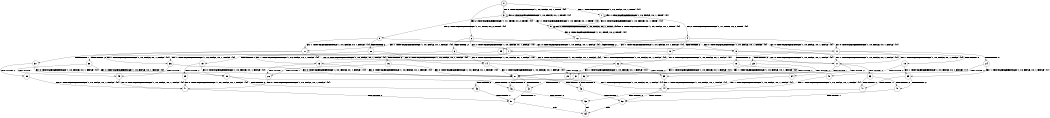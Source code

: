 digraph BCG {
size = "7, 10.5";
center = TRUE;
node [shape = circle];
0 [peripheries = 2];
0 -> 1 [label = "EX !1 !ATOMIC_EXCH_BRANCH (1, +0, FALSE, +0, 1, TRUE) !{0}"];
0 -> 2 [label = "EX !2 !ATOMIC_EXCH_BRANCH (1, +1, TRUE, +0, 2, TRUE) !{0}"];
0 -> 3 [label = "EX !0 !ATOMIC_EXCH_BRANCH (1, +0, FALSE, +0, 1, TRUE) !{0}"];
1 -> 4 [label = "EX !2 !ATOMIC_EXCH_BRANCH (1, +1, TRUE, +0, 2, TRUE) !{0}"];
1 -> 5 [label = "EX !0 !ATOMIC_EXCH_BRANCH (1, +0, FALSE, +0, 1, TRUE) !{0}"];
1 -> 1 [label = "EX !1 !ATOMIC_EXCH_BRANCH (1, +0, FALSE, +0, 1, TRUE) !{0}"];
2 -> 6 [label = "TERMINATE !2"];
2 -> 7 [label = "EX !1 !ATOMIC_EXCH_BRANCH (1, +0, FALSE, +0, 1, FALSE) !{0}"];
2 -> 8 [label = "EX !0 !ATOMIC_EXCH_BRANCH (1, +0, FALSE, +0, 1, FALSE) !{0}"];
3 -> 5 [label = "EX !1 !ATOMIC_EXCH_BRANCH (1, +0, FALSE, +0, 1, TRUE) !{0}"];
3 -> 9 [label = "EX !2 !ATOMIC_EXCH_BRANCH (1, +1, TRUE, +0, 2, TRUE) !{0}"];
3 -> 3 [label = "EX !0 !ATOMIC_EXCH_BRANCH (1, +0, FALSE, +0, 1, TRUE) !{0}"];
4 -> 10 [label = "TERMINATE !2"];
4 -> 11 [label = "EX !0 !ATOMIC_EXCH_BRANCH (1, +0, FALSE, +0, 1, FALSE) !{0}"];
4 -> 7 [label = "EX !1 !ATOMIC_EXCH_BRANCH (1, +0, FALSE, +0, 1, FALSE) !{0}"];
5 -> 12 [label = "EX !2 !ATOMIC_EXCH_BRANCH (1, +1, TRUE, +0, 2, TRUE) !{0}"];
5 -> 5 [label = "EX !1 !ATOMIC_EXCH_BRANCH (1, +0, FALSE, +0, 1, TRUE) !{0}"];
5 -> 5 [label = "EX !0 !ATOMIC_EXCH_BRANCH (1, +0, FALSE, +0, 1, TRUE) !{0}"];
6 -> 13 [label = "EX !1 !ATOMIC_EXCH_BRANCH (1, +0, FALSE, +0, 1, FALSE) !{0}"];
6 -> 14 [label = "EX !0 !ATOMIC_EXCH_BRANCH (1, +0, FALSE, +0, 1, FALSE) !{0}"];
7 -> 15 [label = "TERMINATE !1"];
7 -> 16 [label = "TERMINATE !2"];
7 -> 17 [label = "EX !0 !ATOMIC_EXCH_BRANCH (1, +0, FALSE, +0, 1, FALSE) !{0}"];
8 -> 18 [label = "TERMINATE !2"];
8 -> 19 [label = "TERMINATE !0"];
8 -> 17 [label = "EX !1 !ATOMIC_EXCH_BRANCH (1, +0, FALSE, +0, 1, FALSE) !{0}"];
9 -> 20 [label = "TERMINATE !2"];
9 -> 21 [label = "EX !1 !ATOMIC_EXCH_BRANCH (1, +0, FALSE, +0, 1, FALSE) !{0}"];
9 -> 8 [label = "EX !0 !ATOMIC_EXCH_BRANCH (1, +0, FALSE, +0, 1, FALSE) !{0}"];
10 -> 22 [label = "EX !0 !ATOMIC_EXCH_BRANCH (1, +0, FALSE, +0, 1, FALSE) !{0}"];
10 -> 13 [label = "EX !1 !ATOMIC_EXCH_BRANCH (1, +0, FALSE, +0, 1, FALSE) !{0}"];
11 -> 23 [label = "TERMINATE !2"];
11 -> 24 [label = "TERMINATE !0"];
11 -> 17 [label = "EX !1 !ATOMIC_EXCH_BRANCH (1, +0, FALSE, +0, 1, FALSE) !{0}"];
12 -> 25 [label = "TERMINATE !2"];
12 -> 21 [label = "EX !1 !ATOMIC_EXCH_BRANCH (1, +0, FALSE, +0, 1, FALSE) !{0}"];
12 -> 11 [label = "EX !0 !ATOMIC_EXCH_BRANCH (1, +0, FALSE, +0, 1, FALSE) !{0}"];
13 -> 26 [label = "TERMINATE !1"];
13 -> 27 [label = "EX !0 !ATOMIC_EXCH_BRANCH (1, +0, FALSE, +0, 1, FALSE) !{0}"];
14 -> 28 [label = "TERMINATE !0"];
14 -> 27 [label = "EX !1 !ATOMIC_EXCH_BRANCH (1, +0, FALSE, +0, 1, FALSE) !{0}"];
15 -> 29 [label = "TERMINATE !2"];
15 -> 30 [label = "EX !0 !ATOMIC_EXCH_BRANCH (1, +0, FALSE, +0, 1, FALSE) !{0}"];
16 -> 26 [label = "TERMINATE !1"];
16 -> 27 [label = "EX !0 !ATOMIC_EXCH_BRANCH (1, +0, FALSE, +0, 1, FALSE) !{0}"];
17 -> 31 [label = "TERMINATE !1"];
17 -> 32 [label = "TERMINATE !2"];
17 -> 33 [label = "TERMINATE !0"];
18 -> 28 [label = "TERMINATE !0"];
18 -> 27 [label = "EX !1 !ATOMIC_EXCH_BRANCH (1, +0, FALSE, +0, 1, FALSE) !{0}"];
19 -> 34 [label = "TERMINATE !2"];
19 -> 35 [label = "EX !1 !ATOMIC_EXCH_BRANCH (1, +0, FALSE, +0, 1, FALSE) !{1}"];
20 -> 36 [label = "EX !1 !ATOMIC_EXCH_BRANCH (1, +0, FALSE, +0, 1, FALSE) !{0}"];
20 -> 14 [label = "EX !0 !ATOMIC_EXCH_BRANCH (1, +0, FALSE, +0, 1, FALSE) !{0}"];
21 -> 37 [label = "TERMINATE !1"];
21 -> 38 [label = "TERMINATE !2"];
21 -> 17 [label = "EX !0 !ATOMIC_EXCH_BRANCH (1, +0, FALSE, +0, 1, FALSE) !{0}"];
22 -> 39 [label = "TERMINATE !0"];
22 -> 27 [label = "EX !1 !ATOMIC_EXCH_BRANCH (1, +0, FALSE, +0, 1, FALSE) !{0}"];
23 -> 39 [label = "TERMINATE !0"];
23 -> 27 [label = "EX !1 !ATOMIC_EXCH_BRANCH (1, +0, FALSE, +0, 1, FALSE) !{0}"];
24 -> 40 [label = "TERMINATE !2"];
24 -> 35 [label = "EX !1 !ATOMIC_EXCH_BRANCH (1, +0, FALSE, +0, 1, FALSE) !{1}"];
25 -> 36 [label = "EX !1 !ATOMIC_EXCH_BRANCH (1, +0, FALSE, +0, 1, FALSE) !{0}"];
25 -> 22 [label = "EX !0 !ATOMIC_EXCH_BRANCH (1, +0, FALSE, +0, 1, FALSE) !{0}"];
26 -> 41 [label = "EX !0 !ATOMIC_EXCH_BRANCH (1, +0, FALSE, +0, 1, FALSE) !{0}"];
27 -> 42 [label = "TERMINATE !1"];
27 -> 43 [label = "TERMINATE !0"];
28 -> 44 [label = "EX !1 !ATOMIC_EXCH_BRANCH (1, +0, FALSE, +0, 1, FALSE) !{1}"];
29 -> 41 [label = "EX !0 !ATOMIC_EXCH_BRANCH (1, +0, FALSE, +0, 1, FALSE) !{0}"];
30 -> 45 [label = "TERMINATE !2"];
30 -> 46 [label = "TERMINATE !0"];
31 -> 45 [label = "TERMINATE !2"];
31 -> 46 [label = "TERMINATE !0"];
32 -> 42 [label = "TERMINATE !1"];
32 -> 43 [label = "TERMINATE !0"];
33 -> 47 [label = "TERMINATE !1"];
33 -> 48 [label = "TERMINATE !2"];
34 -> 44 [label = "EX !1 !ATOMIC_EXCH_BRANCH (1, +0, FALSE, +0, 1, FALSE) !{1}"];
35 -> 47 [label = "TERMINATE !1"];
35 -> 48 [label = "TERMINATE !2"];
36 -> 49 [label = "TERMINATE !1"];
36 -> 27 [label = "EX !0 !ATOMIC_EXCH_BRANCH (1, +0, FALSE, +0, 1, FALSE) !{0}"];
37 -> 50 [label = "TERMINATE !2"];
37 -> 30 [label = "EX !0 !ATOMIC_EXCH_BRANCH (1, +0, FALSE, +0, 1, FALSE) !{0}"];
38 -> 49 [label = "TERMINATE !1"];
38 -> 27 [label = "EX !0 !ATOMIC_EXCH_BRANCH (1, +0, FALSE, +0, 1, FALSE) !{0}"];
39 -> 44 [label = "EX !1 !ATOMIC_EXCH_BRANCH (1, +0, FALSE, +0, 1, FALSE) !{1}"];
40 -> 44 [label = "EX !1 !ATOMIC_EXCH_BRANCH (1, +0, FALSE, +0, 1, FALSE) !{1}"];
41 -> 51 [label = "TERMINATE !0"];
42 -> 51 [label = "TERMINATE !0"];
43 -> 52 [label = "TERMINATE !1"];
44 -> 52 [label = "TERMINATE !1"];
45 -> 51 [label = "TERMINATE !0"];
46 -> 53 [label = "TERMINATE !2"];
47 -> 53 [label = "TERMINATE !2"];
48 -> 52 [label = "TERMINATE !1"];
49 -> 41 [label = "EX !0 !ATOMIC_EXCH_BRANCH (1, +0, FALSE, +0, 1, FALSE) !{0}"];
50 -> 41 [label = "EX !0 !ATOMIC_EXCH_BRANCH (1, +0, FALSE, +0, 1, FALSE) !{0}"];
51 -> 54 [label = "exit"];
52 -> 54 [label = "exit"];
53 -> 54 [label = "exit"];
}
